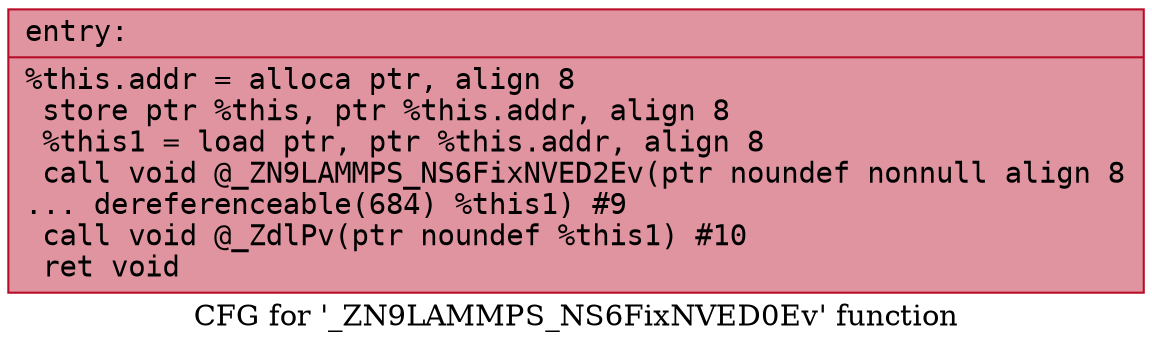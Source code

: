 digraph "CFG for '_ZN9LAMMPS_NS6FixNVED0Ev' function" {
	label="CFG for '_ZN9LAMMPS_NS6FixNVED0Ev' function";

	Node0x55a6eeb76450 [shape=record,color="#b70d28ff", style=filled, fillcolor="#b70d2870" fontname="Courier",label="{entry:\l|  %this.addr = alloca ptr, align 8\l  store ptr %this, ptr %this.addr, align 8\l  %this1 = load ptr, ptr %this.addr, align 8\l  call void @_ZN9LAMMPS_NS6FixNVED2Ev(ptr noundef nonnull align 8\l... dereferenceable(684) %this1) #9\l  call void @_ZdlPv(ptr noundef %this1) #10\l  ret void\l}"];
}
